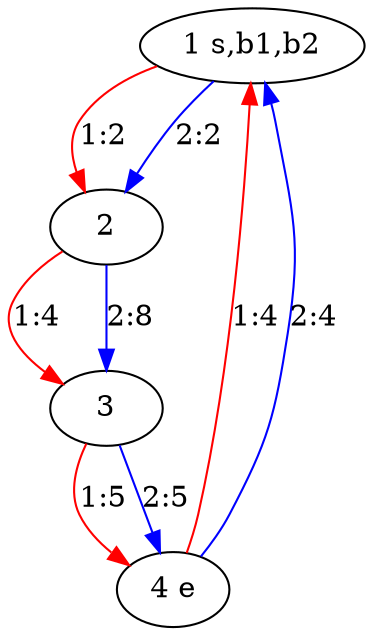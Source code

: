digraph "instance-7" {
	1 [label="1 s,b1,b2"]
	4 [label="4 e"]
	2 [label=2]
	1 -> 2 [label="1:2" color=red weight=2]
	1 -> 2 [label="2:2" color=blue weight=2]
	3 [label=3]
	2 -> 3 [label="1:4" color=red weight=4]
	2 -> 3 [label="2:8" color=blue weight=8]
	3 -> 4 [label="1:5" color=red weight=5]
	3 -> 4 [label="2:5" color=blue weight=5]
	4 -> 1 [label="1:4" color=red weight=4]
	4 -> 1 [label="2:4" color=blue weight=4]
}
